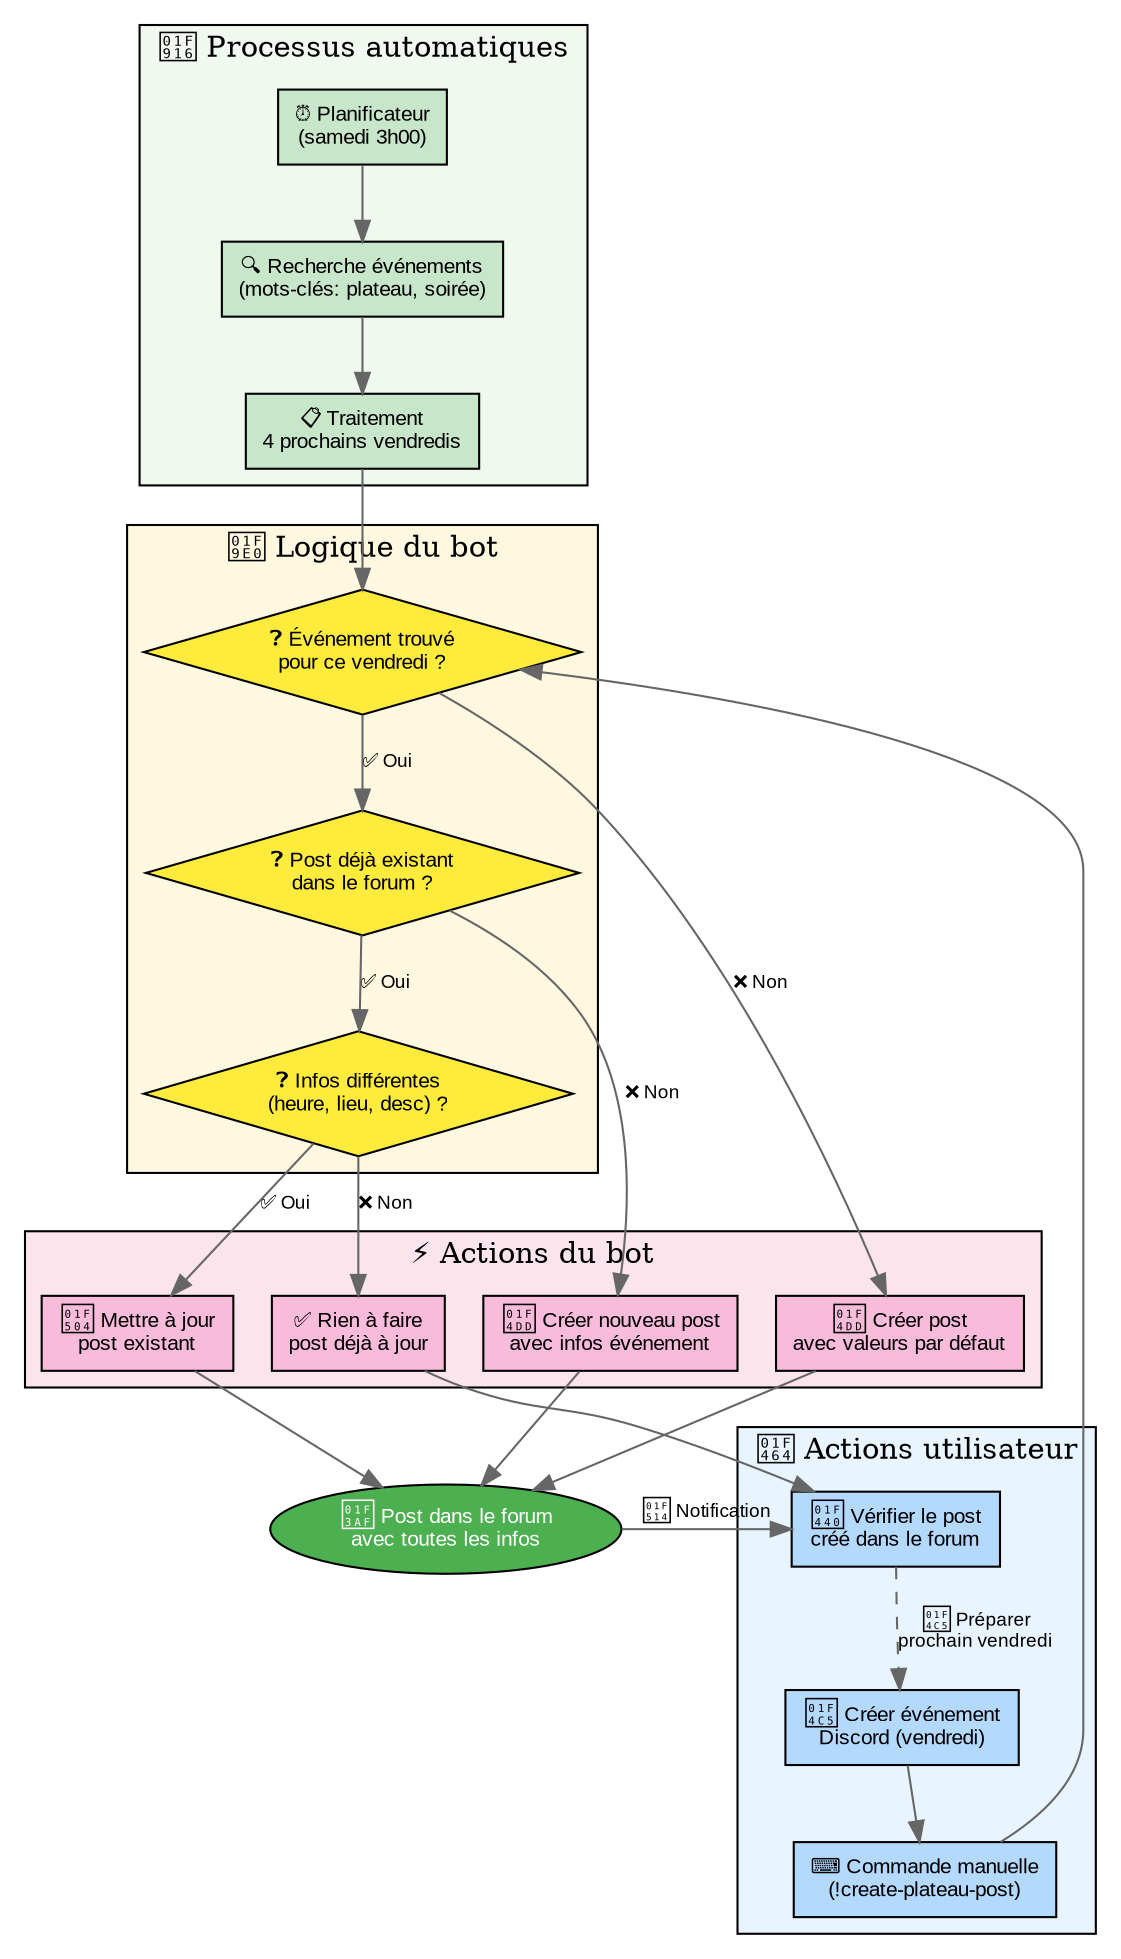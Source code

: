 digraph user_workflow {
    rankdir=TB;
    bgcolor="white";
    
    // Styling
    node [shape=box, style=filled, fontname="Arial", fontsize=10];
    edge [fontname="Arial", fontsize=9, color="#666666"];
    
    // User actions
    subgraph cluster_user {
        label="👤 Actions utilisateur";
        style=filled;
        fillcolor="#e8f4ff";
        
        create_event [label="📅 Créer événement\nDiscord (vendredi)", fillcolor="#b3d9ff"];
        manual_cmd [label="⌨️ Commande manuelle\n(!create-plateau-post)", fillcolor="#b3d9ff"];
        check_post [label="👀 Vérifier le post\ncréé dans le forum", fillcolor="#b3d9ff"];
    }
    
    // Automatic processes
    subgraph cluster_auto {
        label="🤖 Processus automatiques";
        style=filled;
        fillcolor="#f0f8f0";
        
        schedule [label="⏰ Planificateur\n(samedi 3h00)", fillcolor="#c8e6c9"];
        fetch_events [label="🔍 Recherche événements\n(mots-clés: plateau, soirée)", fillcolor="#c8e6c9"];
        process_fridays [label="📋 Traitement\n4 prochains vendredis", fillcolor="#c8e6c9"];
    }
    
    // Bot decisions
    subgraph cluster_decision {
        label="🧠 Logique du bot";
        style=filled;
        fillcolor="#fff8e1";
        
        event_found [label="❓ Événement trouvé\npour ce vendredi ?", 
                    shape=diamond, fillcolor="#ffeb3b"];
        post_exists [label="❓ Post déjà existant\ndans le forum ?", 
                    shape=diamond, fillcolor="#ffeb3b"];
        needs_update [label="❓ Infos différentes\n(heure, lieu, desc) ?", 
                     shape=diamond, fillcolor="#ffeb3b"];
    }
    
    // Bot actions
    subgraph cluster_bot_actions {
        label="⚡ Actions du bot";
        style=filled;
        fillcolor="#fce4ec";
        
        create_post [label="📝 Créer nouveau post\navec infos événement", fillcolor="#f8bbd9"];
        update_post [label="🔄 Mettre à jour\npost existant", fillcolor="#f8bbd9"];
        default_post [label="📝 Créer post\navec valeurs par défaut", fillcolor="#f8bbd9"];
        no_action [label="✅ Rien à faire\npost déjà à jour", fillcolor="#f8bbd9"];
    }
    
    // Results
    forum_post [label="🎯 Post dans le forum\navec toutes les infos", 
               shape=ellipse, fillcolor="#4caf50", fontcolor="white"];
    
    // Automatic flow
    schedule -> fetch_events -> process_fridays -> event_found;
    
    // Manual flow
    create_event -> manual_cmd -> event_found;
    
    // Decision flow
    event_found -> post_exists [label="✅ Oui"];
    event_found -> default_post [label="❌ Non"];
    
    post_exists -> needs_update [label="✅ Oui"];
    post_exists -> create_post [label="❌ Non"];
    
    needs_update -> update_post [label="✅ Oui"];
    needs_update -> no_action [label="❌ Non"];
    
    // Final results
    create_post -> forum_post;
    update_post -> forum_post;
    default_post -> forum_post;
    no_action -> check_post;
    
    forum_post -> check_post [label="🔔 Notification"];
    
    // Feedback loop
    check_post -> create_event [label="📅 Préparer\nprochain vendredi", style=dashed];
}